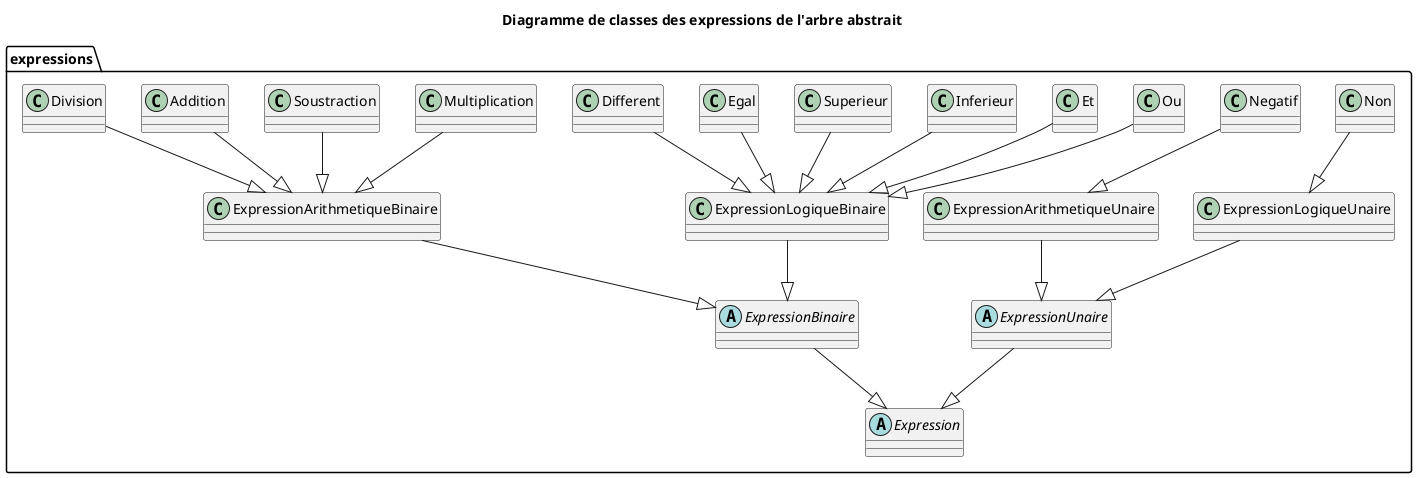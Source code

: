 @startuml

title Diagramme de classes des expressions de l'arbre abstrait


package expressions{
abstract Expression{

}

abstract ExpressionBinaire{

}

abstract ExpressionUnaire{

}

ExpressionBinaire --|> Expression
ExpressionUnaire --|> Expression

class ExpressionArithmetiqueBinaire{

}

class ExpressionLogiqueBinaire{

}

class ExpressionArithmetiqueUnaire{

}

class ExpressionLogiqueUnaire{

}

class Non{

}

class Negatif{

}

class Ou{

}

class Et{

}

class Inferieur{

}

class Superieur{

}

class Egal{

}

class Different{

}

class Multiplication{

}

class Soustraction{

}

class Addition{

}

class Division{

}

}
Non --|> ExpressionLogiqueUnaire
Negatif --|> ExpressionArithmetiqueUnaire
Ou --|> ExpressionLogiqueBinaire
Et --|> ExpressionLogiqueBinaire
Inferieur --|> ExpressionLogiqueBinaire
Superieur --|> ExpressionLogiqueBinaire
Egal --|> ExpressionLogiqueBinaire
Different --|> ExpressionLogiqueBinaire
Multiplication --|> ExpressionArithmetiqueBinaire
Soustraction --|> ExpressionArithmetiqueBinaire
Addition --|> ExpressionArithmetiqueBinaire
Division --|> ExpressionArithmetiqueBinaire
ExpressionLogiqueBinaire --|> ExpressionBinaire
ExpressionArithmetiqueBinaire --|> ExpressionBinaire
ExpressionArithmetiqueUnaire --|> ExpressionUnaire
ExpressionLogiqueUnaire --|> ExpressionUnaire
@enduml